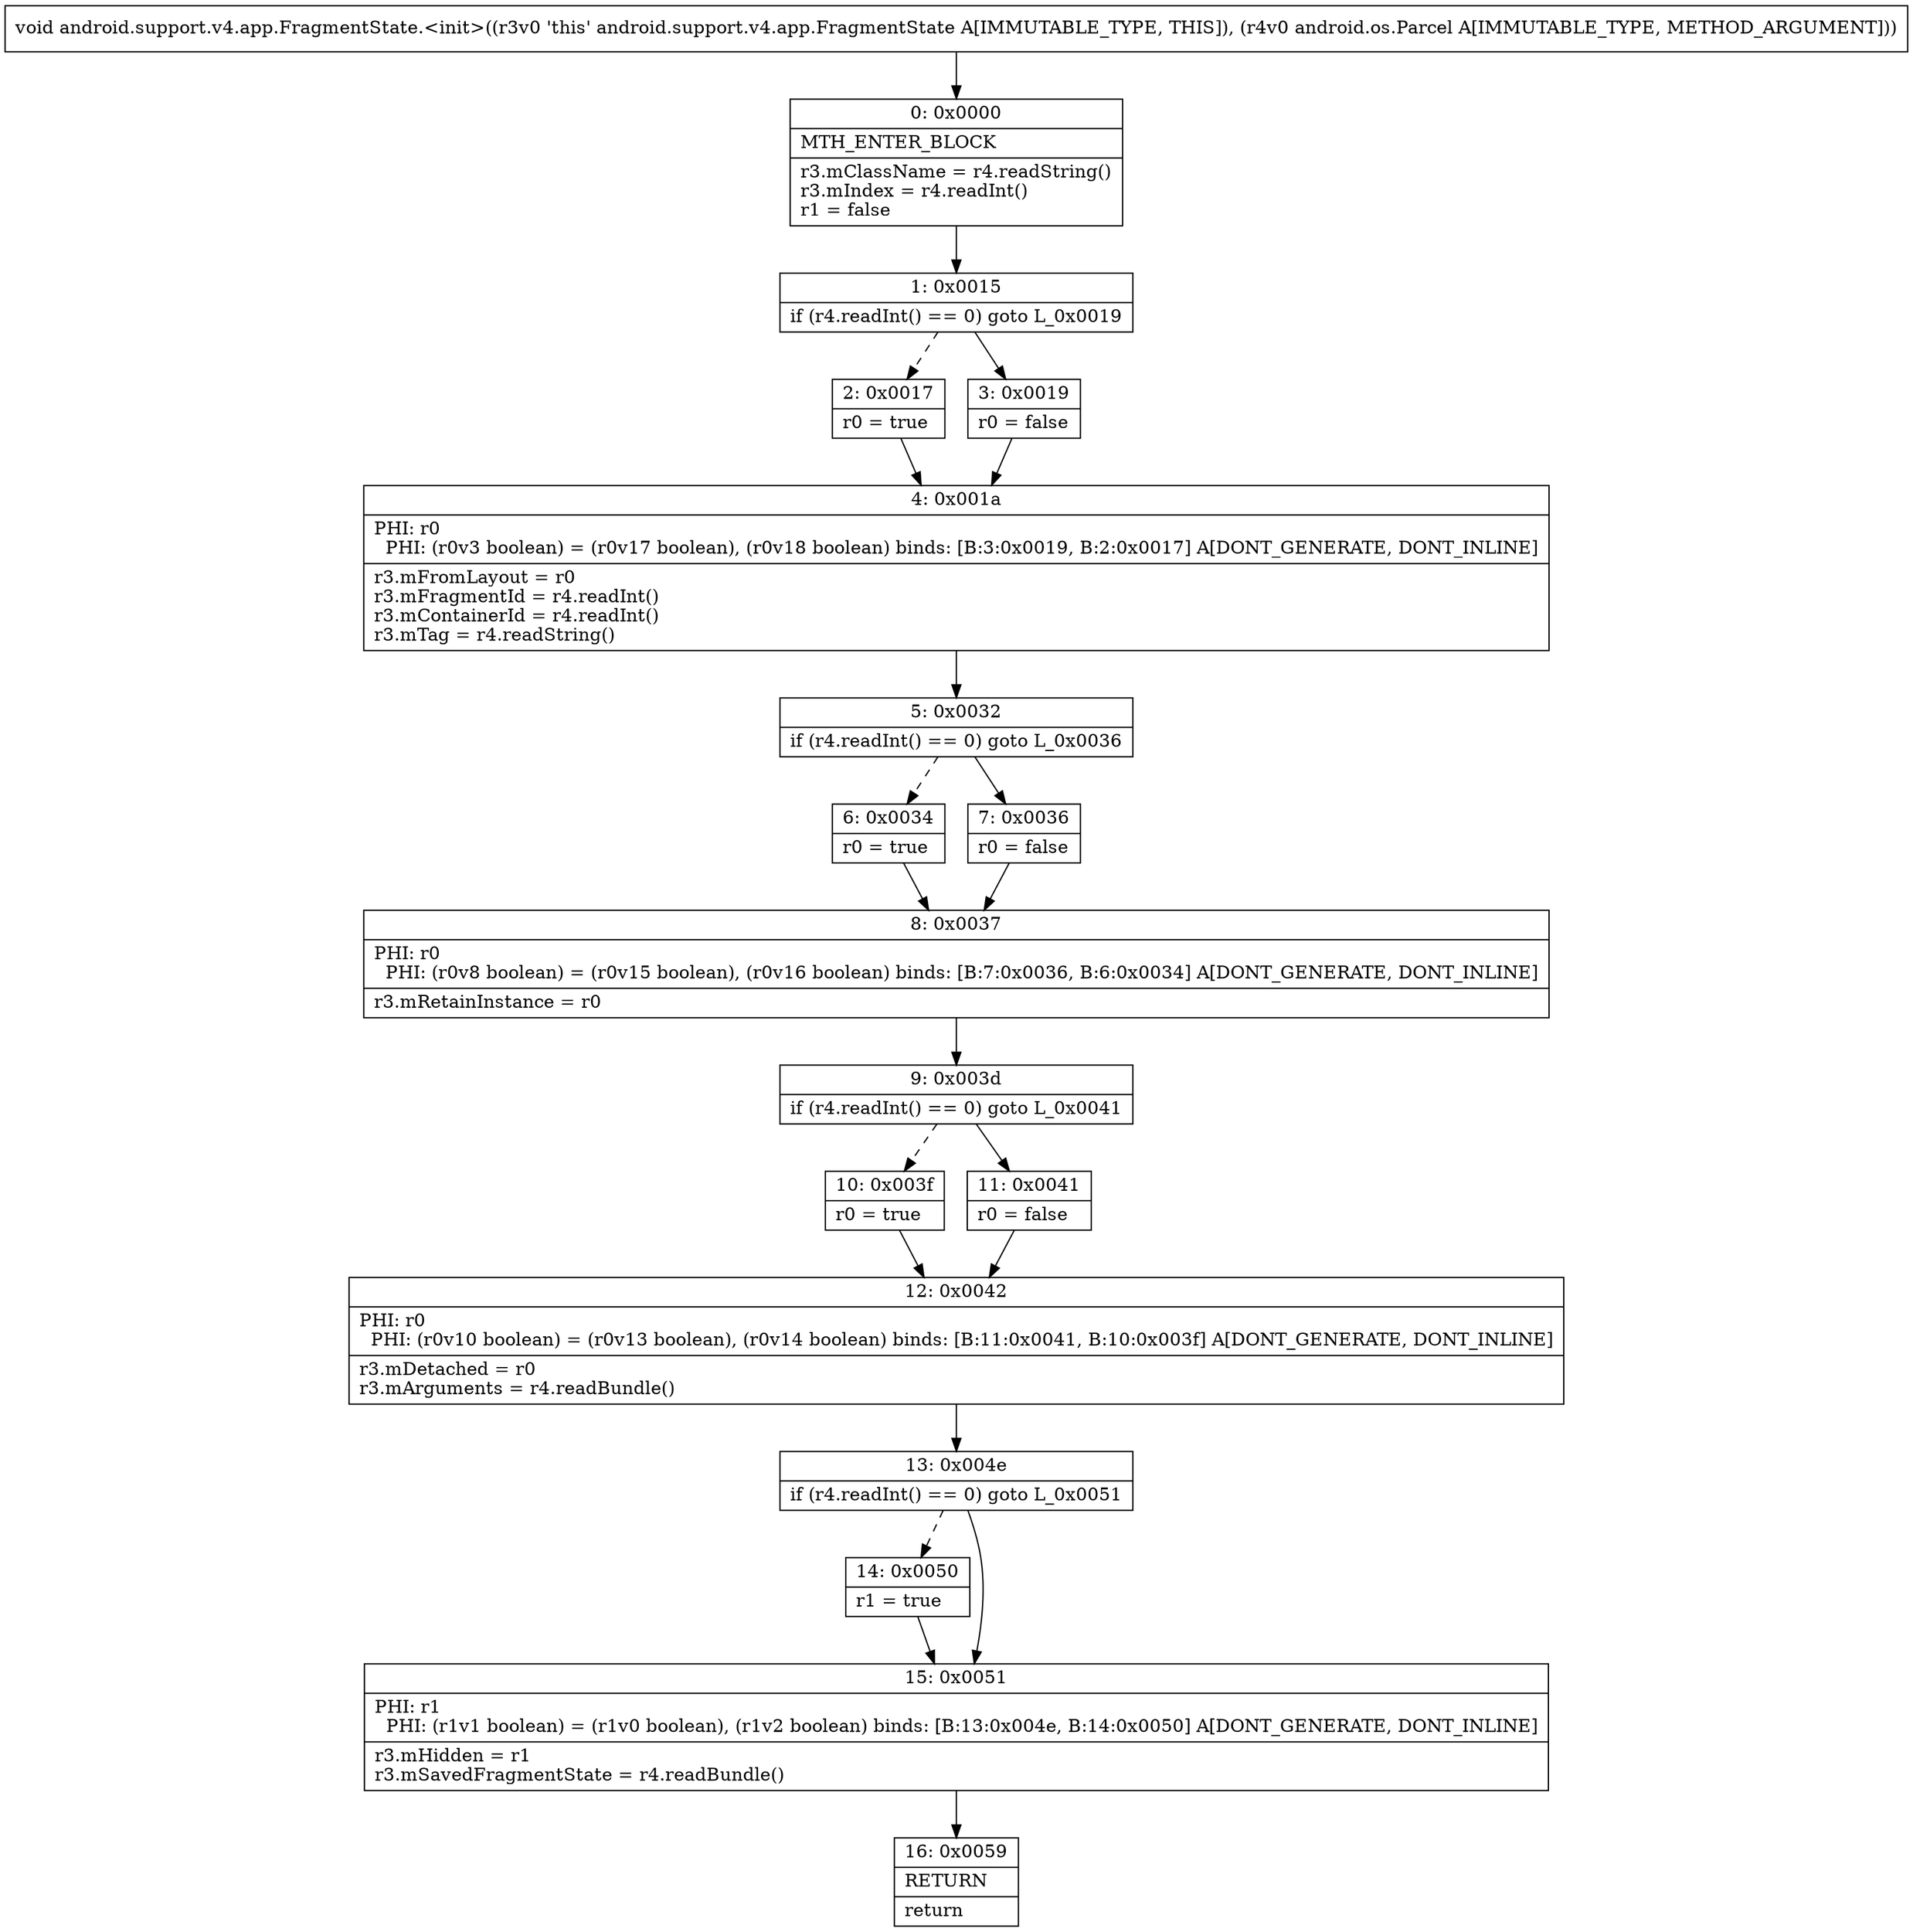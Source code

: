 digraph "CFG forandroid.support.v4.app.FragmentState.\<init\>(Landroid\/os\/Parcel;)V" {
Node_0 [shape=record,label="{0\:\ 0x0000|MTH_ENTER_BLOCK\l|r3.mClassName = r4.readString()\lr3.mIndex = r4.readInt()\lr1 = false\l}"];
Node_1 [shape=record,label="{1\:\ 0x0015|if (r4.readInt() == 0) goto L_0x0019\l}"];
Node_2 [shape=record,label="{2\:\ 0x0017|r0 = true\l}"];
Node_3 [shape=record,label="{3\:\ 0x0019|r0 = false\l}"];
Node_4 [shape=record,label="{4\:\ 0x001a|PHI: r0 \l  PHI: (r0v3 boolean) = (r0v17 boolean), (r0v18 boolean) binds: [B:3:0x0019, B:2:0x0017] A[DONT_GENERATE, DONT_INLINE]\l|r3.mFromLayout = r0\lr3.mFragmentId = r4.readInt()\lr3.mContainerId = r4.readInt()\lr3.mTag = r4.readString()\l}"];
Node_5 [shape=record,label="{5\:\ 0x0032|if (r4.readInt() == 0) goto L_0x0036\l}"];
Node_6 [shape=record,label="{6\:\ 0x0034|r0 = true\l}"];
Node_7 [shape=record,label="{7\:\ 0x0036|r0 = false\l}"];
Node_8 [shape=record,label="{8\:\ 0x0037|PHI: r0 \l  PHI: (r0v8 boolean) = (r0v15 boolean), (r0v16 boolean) binds: [B:7:0x0036, B:6:0x0034] A[DONT_GENERATE, DONT_INLINE]\l|r3.mRetainInstance = r0\l}"];
Node_9 [shape=record,label="{9\:\ 0x003d|if (r4.readInt() == 0) goto L_0x0041\l}"];
Node_10 [shape=record,label="{10\:\ 0x003f|r0 = true\l}"];
Node_11 [shape=record,label="{11\:\ 0x0041|r0 = false\l}"];
Node_12 [shape=record,label="{12\:\ 0x0042|PHI: r0 \l  PHI: (r0v10 boolean) = (r0v13 boolean), (r0v14 boolean) binds: [B:11:0x0041, B:10:0x003f] A[DONT_GENERATE, DONT_INLINE]\l|r3.mDetached = r0\lr3.mArguments = r4.readBundle()\l}"];
Node_13 [shape=record,label="{13\:\ 0x004e|if (r4.readInt() == 0) goto L_0x0051\l}"];
Node_14 [shape=record,label="{14\:\ 0x0050|r1 = true\l}"];
Node_15 [shape=record,label="{15\:\ 0x0051|PHI: r1 \l  PHI: (r1v1 boolean) = (r1v0 boolean), (r1v2 boolean) binds: [B:13:0x004e, B:14:0x0050] A[DONT_GENERATE, DONT_INLINE]\l|r3.mHidden = r1\lr3.mSavedFragmentState = r4.readBundle()\l}"];
Node_16 [shape=record,label="{16\:\ 0x0059|RETURN\l|return\l}"];
MethodNode[shape=record,label="{void android.support.v4.app.FragmentState.\<init\>((r3v0 'this' android.support.v4.app.FragmentState A[IMMUTABLE_TYPE, THIS]), (r4v0 android.os.Parcel A[IMMUTABLE_TYPE, METHOD_ARGUMENT])) }"];
MethodNode -> Node_0;
Node_0 -> Node_1;
Node_1 -> Node_2[style=dashed];
Node_1 -> Node_3;
Node_2 -> Node_4;
Node_3 -> Node_4;
Node_4 -> Node_5;
Node_5 -> Node_6[style=dashed];
Node_5 -> Node_7;
Node_6 -> Node_8;
Node_7 -> Node_8;
Node_8 -> Node_9;
Node_9 -> Node_10[style=dashed];
Node_9 -> Node_11;
Node_10 -> Node_12;
Node_11 -> Node_12;
Node_12 -> Node_13;
Node_13 -> Node_14[style=dashed];
Node_13 -> Node_15;
Node_14 -> Node_15;
Node_15 -> Node_16;
}

